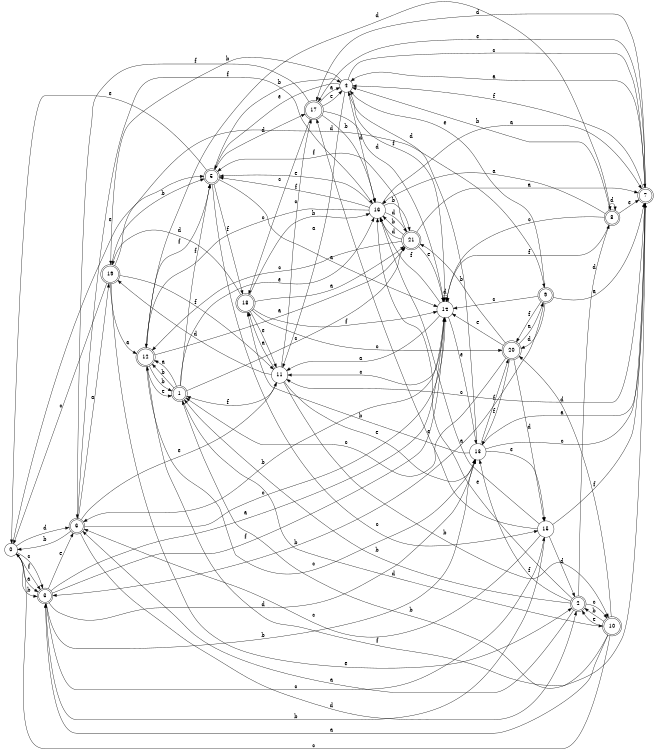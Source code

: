 digraph n18_9 {
__start0 [label="" shape="none"];

rankdir=LR;
size="8,5";

s0 [style="filled", color="black", fillcolor="white" shape="circle", label="0"];
s1 [style="rounded,filled", color="black", fillcolor="white" shape="doublecircle", label="1"];
s2 [style="rounded,filled", color="black", fillcolor="white" shape="doublecircle", label="2"];
s3 [style="rounded,filled", color="black", fillcolor="white" shape="doublecircle", label="3"];
s4 [style="filled", color="black", fillcolor="white" shape="circle", label="4"];
s5 [style="rounded,filled", color="black", fillcolor="white" shape="doublecircle", label="5"];
s6 [style="rounded,filled", color="black", fillcolor="white" shape="doublecircle", label="6"];
s7 [style="rounded,filled", color="black", fillcolor="white" shape="doublecircle", label="7"];
s8 [style="rounded,filled", color="black", fillcolor="white" shape="doublecircle", label="8"];
s9 [style="rounded,filled", color="black", fillcolor="white" shape="doublecircle", label="9"];
s10 [style="rounded,filled", color="black", fillcolor="white" shape="doublecircle", label="10"];
s11 [style="filled", color="black", fillcolor="white" shape="circle", label="11"];
s12 [style="rounded,filled", color="black", fillcolor="white" shape="doublecircle", label="12"];
s13 [style="filled", color="black", fillcolor="white" shape="circle", label="13"];
s14 [style="filled", color="black", fillcolor="white" shape="circle", label="14"];
s15 [style="filled", color="black", fillcolor="white" shape="circle", label="15"];
s16 [style="filled", color="black", fillcolor="white" shape="circle", label="16"];
s17 [style="rounded,filled", color="black", fillcolor="white" shape="doublecircle", label="17"];
s18 [style="rounded,filled", color="black", fillcolor="white" shape="doublecircle", label="18"];
s19 [style="rounded,filled", color="black", fillcolor="white" shape="doublecircle", label="19"];
s20 [style="rounded,filled", color="black", fillcolor="white" shape="doublecircle", label="20"];
s21 [style="rounded,filled", color="black", fillcolor="white" shape="doublecircle", label="21"];
s0 -> s3 [label="a"];
s0 -> s3 [label="b"];
s0 -> s3 [label="c"];
s0 -> s6 [label="d"];
s0 -> s5 [label="e"];
s0 -> s3 [label="f"];
s1 -> s12 [label="a"];
s1 -> s12 [label="b"];
s1 -> s21 [label="c"];
s1 -> s10 [label="d"];
s1 -> s16 [label="e"];
s1 -> s5 [label="f"];
s2 -> s6 [label="a"];
s2 -> s1 [label="b"];
s2 -> s10 [label="c"];
s2 -> s8 [label="d"];
s2 -> s16 [label="e"];
s2 -> s13 [label="f"];
s3 -> s14 [label="a"];
s3 -> s13 [label="b"];
s3 -> s15 [label="c"];
s3 -> s13 [label="d"];
s3 -> s6 [label="e"];
s3 -> s14 [label="f"];
s4 -> s11 [label="a"];
s4 -> s19 [label="b"];
s4 -> s7 [label="c"];
s4 -> s16 [label="d"];
s4 -> s5 [label="e"];
s4 -> s14 [label="f"];
s5 -> s14 [label="a"];
s5 -> s4 [label="b"];
s5 -> s15 [label="c"];
s5 -> s17 [label="d"];
s5 -> s0 [label="e"];
s5 -> s18 [label="f"];
s6 -> s19 [label="a"];
s6 -> s0 [label="b"];
s6 -> s14 [label="c"];
s6 -> s2 [label="d"];
s6 -> s11 [label="e"];
s6 -> s16 [label="f"];
s7 -> s4 [label="a"];
s7 -> s1 [label="b"];
s7 -> s11 [label="c"];
s7 -> s17 [label="d"];
s7 -> s17 [label="e"];
s7 -> s4 [label="f"];
s8 -> s16 [label="a"];
s8 -> s4 [label="b"];
s8 -> s14 [label="c"];
s8 -> s8 [label="d"];
s8 -> s7 [label="e"];
s8 -> s14 [label="f"];
s9 -> s7 [label="a"];
s9 -> s3 [label="b"];
s9 -> s14 [label="c"];
s9 -> s20 [label="d"];
s9 -> s4 [label="e"];
s9 -> s20 [label="f"];
s10 -> s3 [label="a"];
s10 -> s2 [label="b"];
s10 -> s0 [label="c"];
s10 -> s20 [label="d"];
s10 -> s2 [label="e"];
s10 -> s12 [label="f"];
s11 -> s18 [label="a"];
s11 -> s10 [label="b"];
s11 -> s17 [label="c"];
s11 -> s19 [label="d"];
s11 -> s13 [label="e"];
s11 -> s1 [label="f"];
s12 -> s21 [label="a"];
s12 -> s1 [label="b"];
s12 -> s13 [label="c"];
s12 -> s8 [label="d"];
s12 -> s1 [label="e"];
s12 -> s5 [label="f"];
s13 -> s7 [label="a"];
s13 -> s18 [label="b"];
s13 -> s7 [label="c"];
s13 -> s4 [label="d"];
s13 -> s15 [label="e"];
s13 -> s20 [label="f"];
s14 -> s11 [label="a"];
s14 -> s6 [label="b"];
s14 -> s11 [label="c"];
s14 -> s14 [label="d"];
s14 -> s13 [label="e"];
s14 -> s16 [label="f"];
s15 -> s16 [label="a"];
s15 -> s3 [label="b"];
s15 -> s6 [label="c"];
s15 -> s2 [label="d"];
s15 -> s17 [label="e"];
s15 -> s7 [label="f"];
s16 -> s7 [label="a"];
s16 -> s21 [label="b"];
s16 -> s12 [label="c"];
s16 -> s21 [label="d"];
s16 -> s5 [label="e"];
s16 -> s5 [label="f"];
s17 -> s4 [label="a"];
s17 -> s16 [label="b"];
s17 -> s18 [label="c"];
s17 -> s14 [label="d"];
s17 -> s4 [label="e"];
s17 -> s6 [label="f"];
s18 -> s21 [label="a"];
s18 -> s16 [label="b"];
s18 -> s20 [label="c"];
s18 -> s19 [label="d"];
s18 -> s11 [label="e"];
s18 -> s14 [label="f"];
s19 -> s12 [label="a"];
s19 -> s5 [label="b"];
s19 -> s0 [label="c"];
s19 -> s9 [label="d"];
s19 -> s2 [label="e"];
s19 -> s11 [label="f"];
s20 -> s9 [label="a"];
s20 -> s21 [label="b"];
s20 -> s1 [label="c"];
s20 -> s15 [label="d"];
s20 -> s14 [label="e"];
s20 -> s13 [label="f"];
s21 -> s7 [label="a"];
s21 -> s16 [label="b"];
s21 -> s12 [label="c"];
s21 -> s16 [label="d"];
s21 -> s14 [label="e"];
s21 -> s5 [label="f"];

}